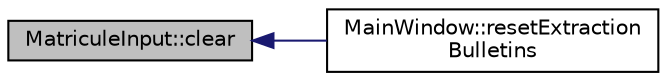 digraph "MatriculeInput::clear"
{
 // INTERACTIVE_SVG=YES
  edge [fontname="Helvetica",fontsize="10",labelfontname="Helvetica",labelfontsize="10"];
  node [fontname="Helvetica",fontsize="10",shape=record];
  rankdir="LR";
  Node18 [label="MatriculeInput::clear",height=0.2,width=0.4,color="black", fillcolor="grey75", style="filled", fontcolor="black"];
  Node18 -> Node19 [dir="back",color="midnightblue",fontsize="10",style="solid",fontname="Helvetica"];
  Node19 [label="MainWindow::resetExtraction\lBulletins",height=0.2,width=0.4,color="black", fillcolor="white", style="filled",URL="$class_main_window.html#a7f2aaeb01d8c0cdbe5d608ef8e866bb7",tooltip="Réinitialise le dialogue d&#39;extraction des matricules. "];
}
